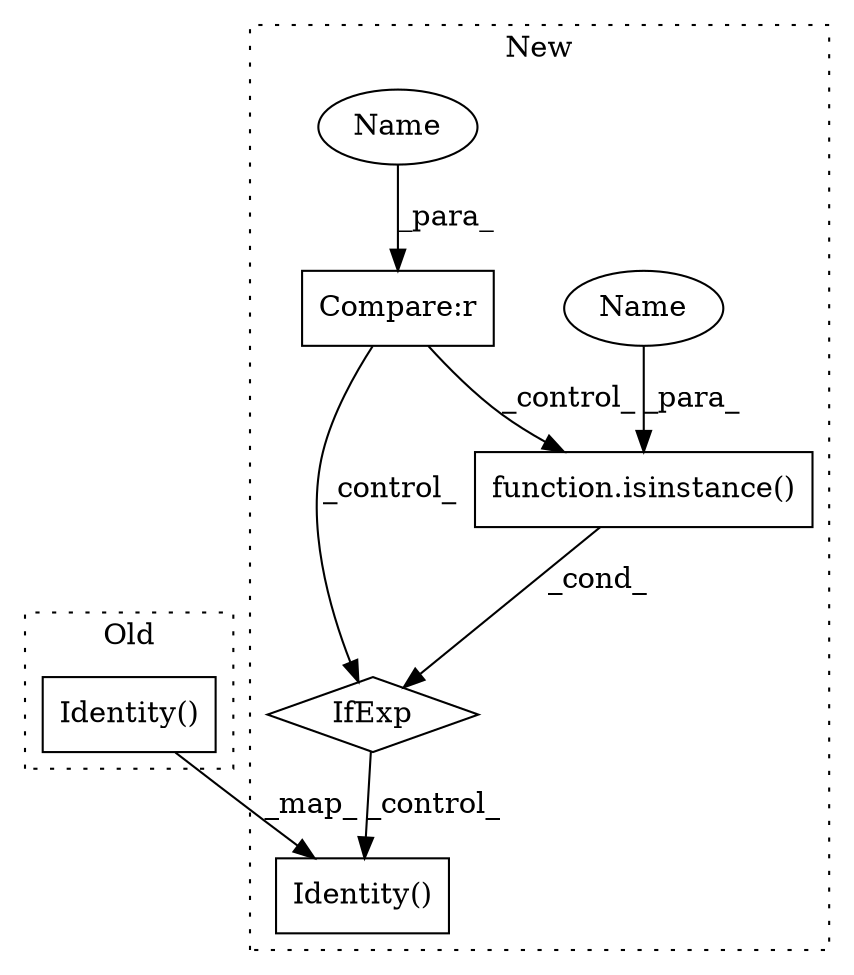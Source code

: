 digraph G {
subgraph cluster0 {
1 [label="Identity()" a="75" s="985" l="13" shape="box"];
label = "Old";
style="dotted";
}
subgraph cluster1 {
2 [label="Identity()" a="75" s="1033" l="13" shape="box"];
3 [label="IfExp" a="51" s="997,1027" l="4,6" shape="diamond"];
4 [label="Compare:r" a="40" s="976" l="11" shape="box"];
5 [label="function.isinstance()" a="75" s="1001,1026" l="11,1" shape="box"];
6 [label="Name" a="87" s="1012" l="3" shape="ellipse"];
7 [label="Name" a="87" s="976" l="3" shape="ellipse"];
label = "New";
style="dotted";
}
1 -> 2 [label="_map_"];
3 -> 2 [label="_control_"];
4 -> 5 [label="_control_"];
4 -> 3 [label="_control_"];
5 -> 3 [label="_cond_"];
6 -> 5 [label="_para_"];
7 -> 4 [label="_para_"];
}